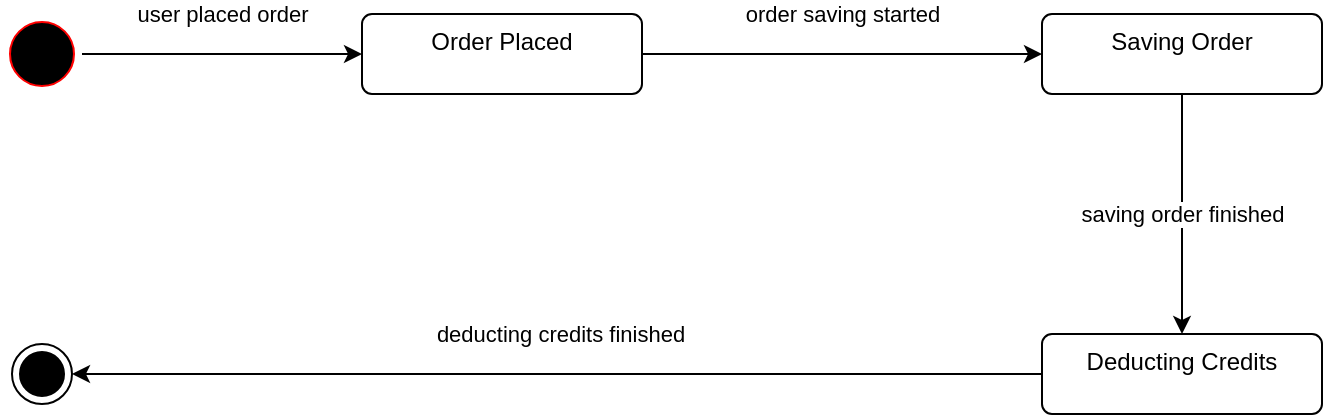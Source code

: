 <mxfile version="22.1.16" type="device">
  <diagram name="Purchase State Machine" id="c07bpfMv5roMCaFiuGR-">
    <mxGraphModel dx="1050" dy="621" grid="1" gridSize="10" guides="1" tooltips="1" connect="1" arrows="1" fold="1" page="1" pageScale="1" pageWidth="850" pageHeight="1100" math="0" shadow="0">
      <root>
        <mxCell id="0" />
        <mxCell id="1" parent="0" />
        <mxCell id="WcquoDSI1du9C3Wa--Hi-7" value="user placed order" style="edgeStyle=orthogonalEdgeStyle;rounded=0;orthogonalLoop=1;jettySize=auto;html=1;entryX=0;entryY=0.5;entryDx=0;entryDy=0;" parent="1" source="WcquoDSI1du9C3Wa--Hi-1" target="WcquoDSI1du9C3Wa--Hi-8" edge="1">
          <mxGeometry y="20" relative="1" as="geometry">
            <mxPoint x="200" y="140" as="targetPoint" />
            <mxPoint as="offset" />
          </mxGeometry>
        </mxCell>
        <mxCell id="WcquoDSI1du9C3Wa--Hi-1" value="" style="ellipse;html=1;shape=startState;fillColor=#000000;strokeColor=#ff0000;" parent="1" vertex="1">
          <mxGeometry y="160" width="40" height="40" as="geometry" />
        </mxCell>
        <mxCell id="WcquoDSI1du9C3Wa--Hi-4" value="" style="ellipse;html=1;shape=endState;fillColor=strokeColor;" parent="1" vertex="1">
          <mxGeometry x="5" y="325" width="30" height="30" as="geometry" />
        </mxCell>
        <mxCell id="WcquoDSI1du9C3Wa--Hi-10" value="order saving started" style="edgeStyle=orthogonalEdgeStyle;rounded=0;orthogonalLoop=1;jettySize=auto;html=1;entryX=0;entryY=0.5;entryDx=0;entryDy=0;" parent="1" source="WcquoDSI1du9C3Wa--Hi-8" target="WcquoDSI1du9C3Wa--Hi-9" edge="1">
          <mxGeometry y="20" relative="1" as="geometry">
            <mxPoint as="offset" />
          </mxGeometry>
        </mxCell>
        <mxCell id="WcquoDSI1du9C3Wa--Hi-8" value="Order Placed" style="html=1;align=center;verticalAlign=top;rounded=1;absoluteArcSize=1;arcSize=10;dashed=0;whiteSpace=wrap;" parent="1" vertex="1">
          <mxGeometry x="180" y="160" width="140" height="40" as="geometry" />
        </mxCell>
        <mxCell id="Kj1Ira81GGekSlFCbzU--2" value="saving order finished" style="edgeStyle=orthogonalEdgeStyle;rounded=0;orthogonalLoop=1;jettySize=auto;html=1;entryX=0.5;entryY=0;entryDx=0;entryDy=0;" edge="1" parent="1" source="WcquoDSI1du9C3Wa--Hi-9" target="Kj1Ira81GGekSlFCbzU--3">
          <mxGeometry relative="1" as="geometry">
            <mxPoint as="offset" />
          </mxGeometry>
        </mxCell>
        <mxCell id="WcquoDSI1du9C3Wa--Hi-9" value="Saving Order" style="html=1;align=center;verticalAlign=top;rounded=1;absoluteArcSize=1;arcSize=10;dashed=0;whiteSpace=wrap;" parent="1" vertex="1">
          <mxGeometry x="520" y="160" width="140" height="40" as="geometry" />
        </mxCell>
        <mxCell id="Kj1Ira81GGekSlFCbzU--5" value="deducting credits finished" style="edgeStyle=orthogonalEdgeStyle;rounded=0;orthogonalLoop=1;jettySize=auto;html=1;" edge="1" parent="1" source="Kj1Ira81GGekSlFCbzU--3" target="WcquoDSI1du9C3Wa--Hi-4">
          <mxGeometry x="-0.007" y="-20" relative="1" as="geometry">
            <mxPoint as="offset" />
          </mxGeometry>
        </mxCell>
        <mxCell id="Kj1Ira81GGekSlFCbzU--3" value="Deducting Credits" style="html=1;align=center;verticalAlign=top;rounded=1;absoluteArcSize=1;arcSize=10;dashed=0;whiteSpace=wrap;" vertex="1" parent="1">
          <mxGeometry x="520" y="320" width="140" height="40" as="geometry" />
        </mxCell>
      </root>
    </mxGraphModel>
  </diagram>
</mxfile>
